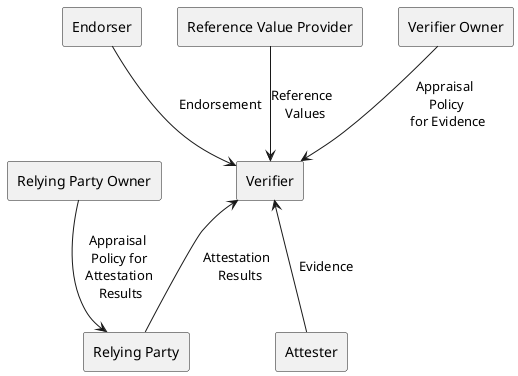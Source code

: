 @startuml

agent "Endorser" as E
agent "Verifier" as V
agent "Reference Value Provider" as RVP
agent "Verifier Owner" as VO
agent "Relying Party Owner" as RPO
agent "Attester" as A
agent "Relying Party" as RP

E -do-> V : Endorsement
RVP -do-> V : Reference \n Values
VO -do-> V : Appraisal \n Policy \n for Evidence
RPO -do-> RP : Appraisal \n Policy for \n Attestation \n Results
A -up-> V : Evidence
RP -up-> V : Attestation \n Results

@enduml

